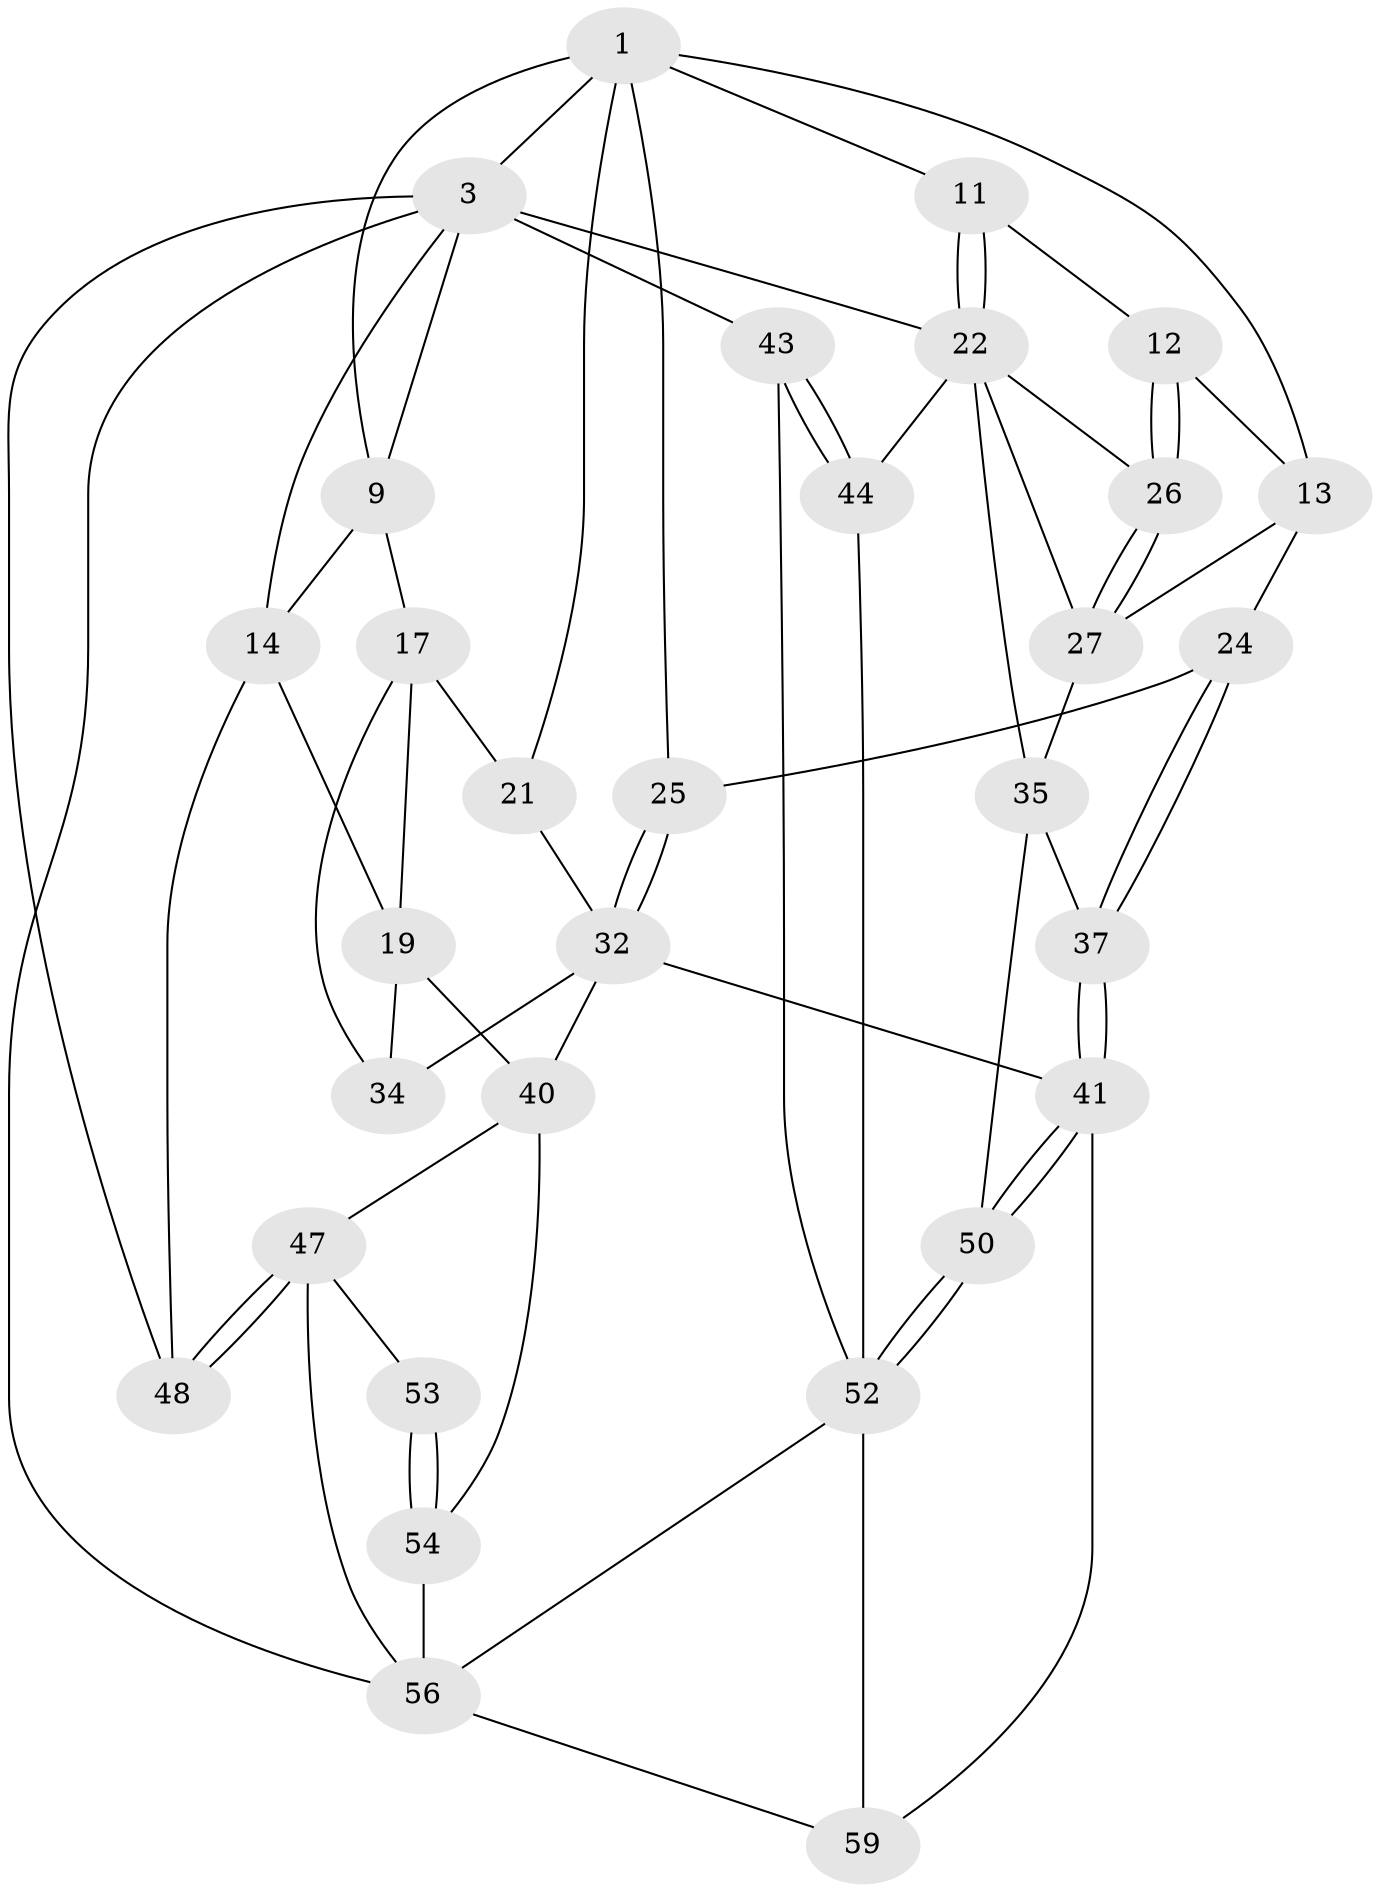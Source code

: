 // original degree distribution, {3: 0.04838709677419355, 4: 0.20967741935483872, 5: 0.532258064516129, 6: 0.20967741935483872}
// Generated by graph-tools (version 1.1) at 2025/17/03/09/25 04:17:02]
// undirected, 31 vertices, 70 edges
graph export_dot {
graph [start="1"]
  node [color=gray90,style=filled];
  1 [pos="+0.6325532095780114+0",super="+2+6"];
  3 [pos="+1+0",super="+4"];
  9 [pos="+0.43734721757495615+0.13816663240588078",super="+16+10"];
  11 [pos="+0.8319956254733467+0.15973168445581046"];
  12 [pos="+0.8015713057734815+0.17543157265809012"];
  13 [pos="+0.6925707154111153+0.14499768453388465",super="+23"];
  14 [pos="+0+0.21742365791736143",super="+20+15"];
  17 [pos="+0.3089110055322369+0.2412790546769622",super="+18"];
  19 [pos="+0.024838706623085578+0.320805756368154",super="+38"];
  21 [pos="+0.42867037930718266+0.24747506358754226"];
  22 [pos="+1+0.0899703068342291",super="+28"];
  24 [pos="+0.6690751747395196+0.37461889094622286"];
  25 [pos="+0.6013526522178765+0.33836425855261404"];
  26 [pos="+0.8042734641203403+0.19076317494353057"];
  27 [pos="+0.727440104248528+0.32627479467397413",super="+31"];
  32 [pos="+0.5009680808090509+0.4253018601229626",super="+33+39"];
  34 [pos="+0.34755494045233193+0.369066427497268"];
  35 [pos="+0.8469653994338969+0.46440031268365817",super="+36"];
  37 [pos="+0.7217966041999551+0.45054482888853553"];
  40 [pos="+0.40268724953424745+0.5162142683309998",super="+45"];
  41 [pos="+0.5660929627240968+0.5969605803231525",super="+42"];
  43 [pos="+1+1"];
  44 [pos="+1+0.493969640585787",super="+51"];
  47 [pos="+0.011897590288002148+0.42265788593473297",super="+55"];
  48 [pos="+0+0.3433307997987837"];
  50 [pos="+0.7167258304607717+0.7144595403719408"];
  52 [pos="+0.7497408331248132+0.7768089999797199",super="+60"];
  53 [pos="+0.18201104319345077+0.5873013159071505"];
  54 [pos="+0.21010395334019163+0.6108045980042707"];
  56 [pos="+0.1226097535947022+0.7032898413564098",super="+57+58"];
  59 [pos="+0.34702831067900014+0.8665224893016077"];
  1 -- 3;
  1 -- 11;
  1 -- 21;
  1 -- 25;
  1 -- 13;
  1 -- 9;
  3 -- 22;
  3 -- 43 [weight=2];
  3 -- 48;
  3 -- 14;
  3 -- 56;
  3 -- 9;
  9 -- 14 [weight=2];
  9 -- 17;
  11 -- 12;
  11 -- 22;
  11 -- 22;
  12 -- 13;
  12 -- 26;
  12 -- 26;
  13 -- 24;
  13 -- 27;
  14 -- 48;
  14 -- 19;
  17 -- 21;
  17 -- 34;
  17 -- 19;
  19 -- 40;
  19 -- 34;
  21 -- 32;
  22 -- 35;
  22 -- 26;
  22 -- 27;
  22 -- 44;
  24 -- 25;
  24 -- 37;
  24 -- 37;
  25 -- 32;
  25 -- 32;
  26 -- 27;
  26 -- 27;
  27 -- 35;
  32 -- 34;
  32 -- 40;
  32 -- 41;
  35 -- 50;
  35 -- 37;
  37 -- 41;
  37 -- 41;
  40 -- 54;
  40 -- 47;
  41 -- 50;
  41 -- 50;
  41 -- 59;
  43 -- 44;
  43 -- 44;
  43 -- 52;
  44 -- 52 [weight=2];
  47 -- 48;
  47 -- 48;
  47 -- 56;
  47 -- 53;
  50 -- 52;
  50 -- 52;
  52 -- 56;
  52 -- 59;
  53 -- 54;
  53 -- 54;
  54 -- 56;
  56 -- 59;
}
